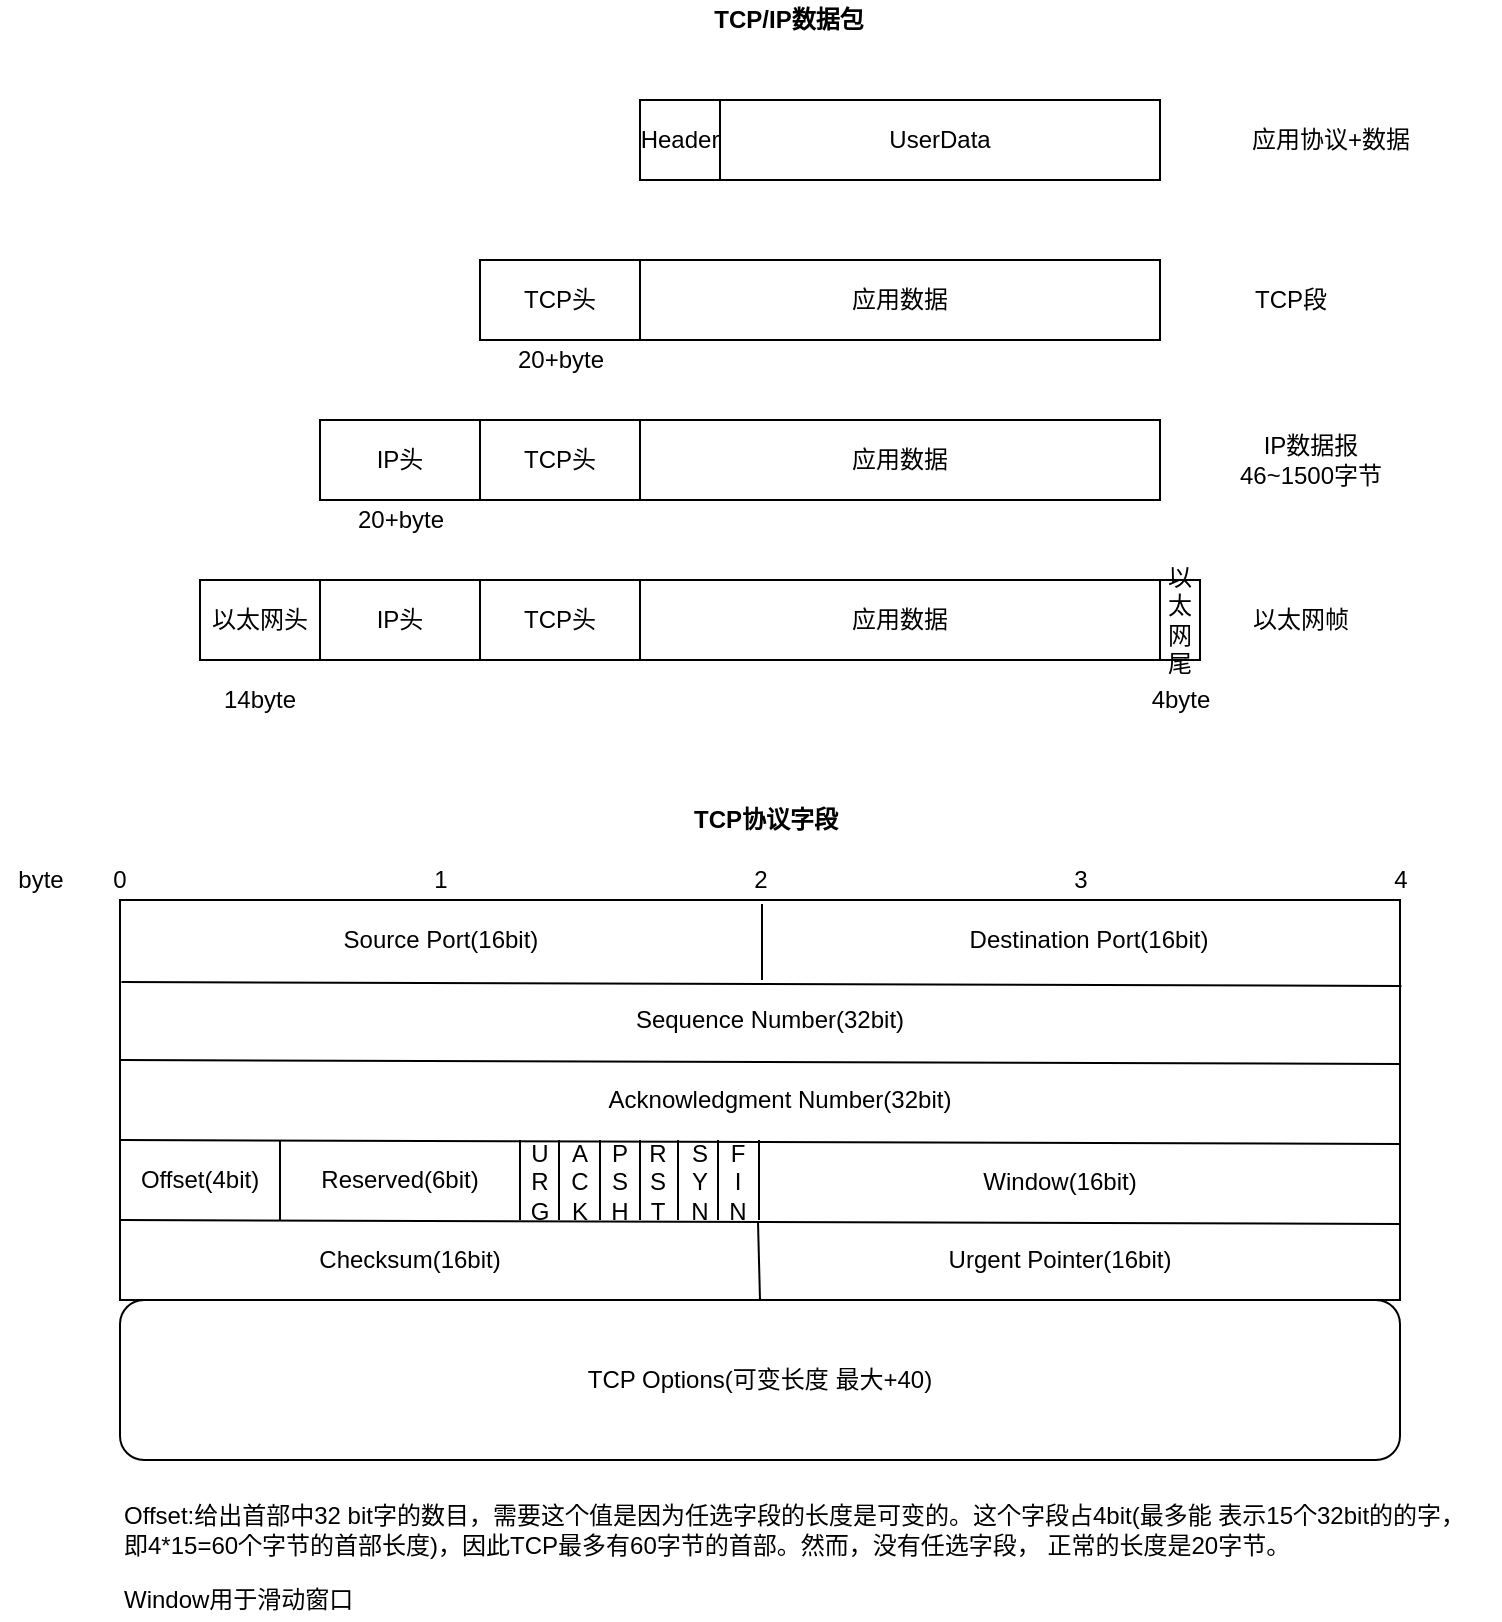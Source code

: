 <mxfile version="13.9.9" type="github">
  <diagram id="Xt9xidFTfuUBzC-xDNx0" name="第 1 页">
    <mxGraphModel dx="1422" dy="794" grid="1" gridSize="10" guides="1" tooltips="1" connect="1" arrows="1" fold="1" page="1" pageScale="1" pageWidth="827" pageHeight="1169" math="0" shadow="0">
      <root>
        <mxCell id="0" />
        <mxCell id="1" parent="0" />
        <mxCell id="f5RlpMbCLp7nDTK8K7TU-2" value="&lt;b&gt;TCP/IP数据包&lt;/b&gt;" style="text;html=1;align=center;verticalAlign=middle;resizable=0;points=[];autosize=1;" vertex="1" parent="1">
          <mxGeometry x="369" y="30" width="90" height="20" as="geometry" />
        </mxCell>
        <mxCell id="f5RlpMbCLp7nDTK8K7TU-3" value="UserData" style="rounded=0;whiteSpace=wrap;html=1;" vertex="1" parent="1">
          <mxGeometry x="380" y="80" width="220" height="40" as="geometry" />
        </mxCell>
        <mxCell id="f5RlpMbCLp7nDTK8K7TU-4" value="Header" style="rounded=0;whiteSpace=wrap;html=1;" vertex="1" parent="1">
          <mxGeometry x="340" y="80" width="40" height="40" as="geometry" />
        </mxCell>
        <mxCell id="f5RlpMbCLp7nDTK8K7TU-14" value="TCP头" style="rounded=0;whiteSpace=wrap;html=1;" vertex="1" parent="1">
          <mxGeometry x="260" y="320" width="80" height="40" as="geometry" />
        </mxCell>
        <mxCell id="f5RlpMbCLp7nDTK8K7TU-16" value="IP头" style="rounded=0;whiteSpace=wrap;html=1;" vertex="1" parent="1">
          <mxGeometry x="180" y="320" width="80" height="40" as="geometry" />
        </mxCell>
        <mxCell id="f5RlpMbCLp7nDTK8K7TU-20" value="以太网头" style="rounded=0;whiteSpace=wrap;html=1;" vertex="1" parent="1">
          <mxGeometry x="120" y="320" width="60" height="40" as="geometry" />
        </mxCell>
        <mxCell id="f5RlpMbCLp7nDTK8K7TU-21" value="以太网&lt;br&gt;尾" style="rounded=0;whiteSpace=wrap;html=1;" vertex="1" parent="1">
          <mxGeometry x="600" y="320" width="20" height="40" as="geometry" />
        </mxCell>
        <mxCell id="f5RlpMbCLp7nDTK8K7TU-23" value="应用数据" style="rounded=0;whiteSpace=wrap;html=1;" vertex="1" parent="1">
          <mxGeometry x="340" y="320" width="260" height="40" as="geometry" />
        </mxCell>
        <mxCell id="f5RlpMbCLp7nDTK8K7TU-24" value="14byte" style="text;html=1;strokeColor=none;fillColor=none;align=center;verticalAlign=middle;whiteSpace=wrap;rounded=0;" vertex="1" parent="1">
          <mxGeometry x="130" y="370" width="40" height="20" as="geometry" />
        </mxCell>
        <mxCell id="f5RlpMbCLp7nDTK8K7TU-25" value="20+byte" style="text;html=1;align=center;verticalAlign=middle;resizable=0;points=[];autosize=1;" vertex="1" parent="1">
          <mxGeometry x="190" y="280" width="60" height="20" as="geometry" />
        </mxCell>
        <mxCell id="f5RlpMbCLp7nDTK8K7TU-27" value="4byte" style="text;html=1;align=center;verticalAlign=middle;resizable=0;points=[];autosize=1;" vertex="1" parent="1">
          <mxGeometry x="590" y="370" width="40" height="20" as="geometry" />
        </mxCell>
        <mxCell id="f5RlpMbCLp7nDTK8K7TU-28" value="TCP头" style="rounded=0;whiteSpace=wrap;html=1;" vertex="1" parent="1">
          <mxGeometry x="260" y="240" width="80" height="40" as="geometry" />
        </mxCell>
        <mxCell id="f5RlpMbCLp7nDTK8K7TU-29" value="IP头" style="rounded=0;whiteSpace=wrap;html=1;" vertex="1" parent="1">
          <mxGeometry x="180" y="240" width="80" height="40" as="geometry" />
        </mxCell>
        <mxCell id="f5RlpMbCLp7nDTK8K7TU-32" value="应用数据" style="rounded=0;whiteSpace=wrap;html=1;" vertex="1" parent="1">
          <mxGeometry x="340" y="240" width="260" height="40" as="geometry" />
        </mxCell>
        <mxCell id="f5RlpMbCLp7nDTK8K7TU-37" value="以太网帧" style="text;html=1;align=center;verticalAlign=middle;resizable=0;points=[];autosize=1;" vertex="1" parent="1">
          <mxGeometry x="640" y="330" width="60" height="20" as="geometry" />
        </mxCell>
        <mxCell id="f5RlpMbCLp7nDTK8K7TU-38" value="IP数据报&lt;br&gt;46~1500字节" style="text;html=1;align=center;verticalAlign=middle;resizable=0;points=[];autosize=1;" vertex="1" parent="1">
          <mxGeometry x="630" y="245" width="90" height="30" as="geometry" />
        </mxCell>
        <mxCell id="f5RlpMbCLp7nDTK8K7TU-40" value="TCP头" style="rounded=0;whiteSpace=wrap;html=1;" vertex="1" parent="1">
          <mxGeometry x="260" y="160" width="80" height="40" as="geometry" />
        </mxCell>
        <mxCell id="f5RlpMbCLp7nDTK8K7TU-41" value="应用数据" style="rounded=0;whiteSpace=wrap;html=1;" vertex="1" parent="1">
          <mxGeometry x="340" y="160" width="260" height="40" as="geometry" />
        </mxCell>
        <mxCell id="f5RlpMbCLp7nDTK8K7TU-42" value="TCP段" style="text;html=1;align=center;verticalAlign=middle;resizable=0;points=[];autosize=1;" vertex="1" parent="1">
          <mxGeometry x="640" y="170" width="50" height="20" as="geometry" />
        </mxCell>
        <mxCell id="f5RlpMbCLp7nDTK8K7TU-43" value="应用协议+数据" style="text;html=1;align=center;verticalAlign=middle;resizable=0;points=[];autosize=1;" vertex="1" parent="1">
          <mxGeometry x="640" y="90" width="90" height="20" as="geometry" />
        </mxCell>
        <mxCell id="f5RlpMbCLp7nDTK8K7TU-44" value="20+byte" style="text;html=1;align=center;verticalAlign=middle;resizable=0;points=[];autosize=1;" vertex="1" parent="1">
          <mxGeometry x="270" y="200" width="60" height="20" as="geometry" />
        </mxCell>
        <mxCell id="f5RlpMbCLp7nDTK8K7TU-45" value="TCP协议字段" style="text;html=1;strokeColor=none;fillColor=none;align=center;verticalAlign=middle;whiteSpace=wrap;rounded=0;fontStyle=1" vertex="1" parent="1">
          <mxGeometry x="360" y="430" width="86" height="20" as="geometry" />
        </mxCell>
        <mxCell id="f5RlpMbCLp7nDTK8K7TU-46" value="" style="rounded=0;whiteSpace=wrap;html=1;" vertex="1" parent="1">
          <mxGeometry x="80" y="480" width="640" height="200" as="geometry" />
        </mxCell>
        <mxCell id="f5RlpMbCLp7nDTK8K7TU-47" value="0" style="text;html=1;strokeColor=none;fillColor=none;align=center;verticalAlign=middle;whiteSpace=wrap;rounded=0;" vertex="1" parent="1">
          <mxGeometry x="60" y="460" width="40" height="20" as="geometry" />
        </mxCell>
        <mxCell id="f5RlpMbCLp7nDTK8K7TU-48" value="1" style="text;html=1;align=center;verticalAlign=middle;resizable=0;points=[];autosize=1;" vertex="1" parent="1">
          <mxGeometry x="230" y="460" width="20" height="20" as="geometry" />
        </mxCell>
        <mxCell id="f5RlpMbCLp7nDTK8K7TU-49" value="byte" style="text;html=1;align=center;verticalAlign=middle;resizable=0;points=[];autosize=1;" vertex="1" parent="1">
          <mxGeometry x="20" y="460" width="40" height="20" as="geometry" />
        </mxCell>
        <mxCell id="f5RlpMbCLp7nDTK8K7TU-50" value="2" style="text;html=1;align=center;verticalAlign=middle;resizable=0;points=[];autosize=1;" vertex="1" parent="1">
          <mxGeometry x="390" y="460" width="20" height="20" as="geometry" />
        </mxCell>
        <mxCell id="f5RlpMbCLp7nDTK8K7TU-51" value="3" style="text;html=1;align=center;verticalAlign=middle;resizable=0;points=[];autosize=1;" vertex="1" parent="1">
          <mxGeometry x="550" y="460" width="20" height="20" as="geometry" />
        </mxCell>
        <mxCell id="f5RlpMbCLp7nDTK8K7TU-52" value="" style="endArrow=none;html=1;exitX=-0.002;exitY=0.205;exitDx=0;exitDy=0;exitPerimeter=0;entryX=0.998;entryY=0.215;entryDx=0;entryDy=0;entryPerimeter=0;" edge="1" parent="1">
          <mxGeometry width="50" height="50" relative="1" as="geometry">
            <mxPoint x="80.72" y="521" as="sourcePoint" />
            <mxPoint x="720.72" y="523" as="targetPoint" />
          </mxGeometry>
        </mxCell>
        <mxCell id="f5RlpMbCLp7nDTK8K7TU-53" value="" style="endArrow=none;html=1;exitX=-0.002;exitY=0.205;exitDx=0;exitDy=0;exitPerimeter=0;entryX=0.998;entryY=0.215;entryDx=0;entryDy=0;entryPerimeter=0;" edge="1" parent="1">
          <mxGeometry width="50" height="50" relative="1" as="geometry">
            <mxPoint x="80.0" y="560" as="sourcePoint" />
            <mxPoint x="720" y="562" as="targetPoint" />
          </mxGeometry>
        </mxCell>
        <mxCell id="f5RlpMbCLp7nDTK8K7TU-54" value="" style="endArrow=none;html=1;exitX=-0.002;exitY=0.205;exitDx=0;exitDy=0;exitPerimeter=0;entryX=0.998;entryY=0.215;entryDx=0;entryDy=0;entryPerimeter=0;" edge="1" parent="1">
          <mxGeometry width="50" height="50" relative="1" as="geometry">
            <mxPoint x="80" y="600" as="sourcePoint" />
            <mxPoint x="720" y="602" as="targetPoint" />
          </mxGeometry>
        </mxCell>
        <mxCell id="f5RlpMbCLp7nDTK8K7TU-55" value="" style="endArrow=none;html=1;exitX=-0.002;exitY=0.205;exitDx=0;exitDy=0;exitPerimeter=0;entryX=0.998;entryY=0.215;entryDx=0;entryDy=0;entryPerimeter=0;" edge="1" parent="1">
          <mxGeometry width="50" height="50" relative="1" as="geometry">
            <mxPoint x="80" y="640" as="sourcePoint" />
            <mxPoint x="720" y="642" as="targetPoint" />
          </mxGeometry>
        </mxCell>
        <mxCell id="f5RlpMbCLp7nDTK8K7TU-56" value="" style="endArrow=none;html=1;entryX=0.55;entryY=1.1;entryDx=0;entryDy=0;entryPerimeter=0;" edge="1" parent="1" target="f5RlpMbCLp7nDTK8K7TU-50">
          <mxGeometry width="50" height="50" relative="1" as="geometry">
            <mxPoint x="401" y="520" as="sourcePoint" />
            <mxPoint x="430" y="450" as="targetPoint" />
            <Array as="points">
              <mxPoint x="401" y="490" />
            </Array>
          </mxGeometry>
        </mxCell>
        <mxCell id="f5RlpMbCLp7nDTK8K7TU-57" value="4" style="text;html=1;align=center;verticalAlign=middle;resizable=0;points=[];autosize=1;" vertex="1" parent="1">
          <mxGeometry x="710" y="460" width="20" height="20" as="geometry" />
        </mxCell>
        <mxCell id="f5RlpMbCLp7nDTK8K7TU-58" value="Source Port(16bit)" style="text;html=1;strokeColor=none;fillColor=none;align=center;verticalAlign=middle;whiteSpace=wrap;rounded=0;" vertex="1" parent="1">
          <mxGeometry x="187.5" y="490" width="105" height="20" as="geometry" />
        </mxCell>
        <mxCell id="f5RlpMbCLp7nDTK8K7TU-59" value="Destination Port(16bit)" style="text;html=1;strokeColor=none;fillColor=none;align=center;verticalAlign=middle;whiteSpace=wrap;rounded=0;" vertex="1" parent="1">
          <mxGeometry x="497.5" y="490" width="132.5" height="20" as="geometry" />
        </mxCell>
        <mxCell id="f5RlpMbCLp7nDTK8K7TU-60" value="Sequence Number(32bit)" style="text;html=1;strokeColor=none;fillColor=none;align=center;verticalAlign=middle;whiteSpace=wrap;rounded=0;" vertex="1" parent="1">
          <mxGeometry x="330" y="530" width="150" height="20" as="geometry" />
        </mxCell>
        <mxCell id="f5RlpMbCLp7nDTK8K7TU-61" value="Acknowledgment Number(32bit)" style="text;html=1;strokeColor=none;fillColor=none;align=center;verticalAlign=middle;whiteSpace=wrap;rounded=0;" vertex="1" parent="1">
          <mxGeometry x="320" y="570" width="180" height="20" as="geometry" />
        </mxCell>
        <mxCell id="f5RlpMbCLp7nDTK8K7TU-62" value="" style="endArrow=none;html=1;" edge="1" parent="1">
          <mxGeometry width="50" height="50" relative="1" as="geometry">
            <mxPoint x="160" y="640" as="sourcePoint" />
            <mxPoint x="160" y="600" as="targetPoint" />
          </mxGeometry>
        </mxCell>
        <mxCell id="f5RlpMbCLp7nDTK8K7TU-63" value="Offset(4bit)" style="text;html=1;strokeColor=none;fillColor=none;align=center;verticalAlign=middle;whiteSpace=wrap;rounded=0;" vertex="1" parent="1">
          <mxGeometry x="100" y="610" width="40" height="20" as="geometry" />
        </mxCell>
        <mxCell id="f5RlpMbCLp7nDTK8K7TU-65" value="" style="endArrow=none;html=1;exitX=0.25;exitY=1;exitDx=0;exitDy=0;" edge="1" parent="1">
          <mxGeometry width="50" height="50" relative="1" as="geometry">
            <mxPoint x="280" y="640" as="sourcePoint" />
            <mxPoint x="280" y="600" as="targetPoint" />
          </mxGeometry>
        </mxCell>
        <mxCell id="f5RlpMbCLp7nDTK8K7TU-66" value="Reserved(6bit)" style="text;html=1;strokeColor=none;fillColor=none;align=center;verticalAlign=middle;whiteSpace=wrap;rounded=0;" vertex="1" parent="1">
          <mxGeometry x="180" y="610" width="80" height="20" as="geometry" />
        </mxCell>
        <mxCell id="f5RlpMbCLp7nDTK8K7TU-67" value="" style="endArrow=none;html=1;" edge="1" parent="1">
          <mxGeometry width="50" height="50" relative="1" as="geometry">
            <mxPoint x="399.5" y="640" as="sourcePoint" />
            <mxPoint x="399.5" y="600" as="targetPoint" />
          </mxGeometry>
        </mxCell>
        <mxCell id="f5RlpMbCLp7nDTK8K7TU-72" value="" style="endArrow=none;html=1;" edge="1" parent="1">
          <mxGeometry width="50" height="50" relative="1" as="geometry">
            <mxPoint x="340" y="640" as="sourcePoint" />
            <mxPoint x="340" y="600" as="targetPoint" />
          </mxGeometry>
        </mxCell>
        <mxCell id="f5RlpMbCLp7nDTK8K7TU-73" value="" style="endArrow=none;html=1;" edge="1" parent="1">
          <mxGeometry width="50" height="50" relative="1" as="geometry">
            <mxPoint x="320" y="640" as="sourcePoint" />
            <mxPoint x="320" y="600" as="targetPoint" />
          </mxGeometry>
        </mxCell>
        <mxCell id="f5RlpMbCLp7nDTK8K7TU-74" value="" style="endArrow=none;html=1;" edge="1" parent="1">
          <mxGeometry width="50" height="50" relative="1" as="geometry">
            <mxPoint x="299.5" y="640" as="sourcePoint" />
            <mxPoint x="299.5" y="600" as="targetPoint" />
          </mxGeometry>
        </mxCell>
        <mxCell id="f5RlpMbCLp7nDTK8K7TU-75" value="" style="endArrow=none;html=1;" edge="1" parent="1">
          <mxGeometry width="50" height="50" relative="1" as="geometry">
            <mxPoint x="359" y="640" as="sourcePoint" />
            <mxPoint x="359" y="600" as="targetPoint" />
          </mxGeometry>
        </mxCell>
        <mxCell id="f5RlpMbCLp7nDTK8K7TU-76" value="" style="endArrow=none;html=1;" edge="1" parent="1">
          <mxGeometry width="50" height="50" relative="1" as="geometry">
            <mxPoint x="379" y="640" as="sourcePoint" />
            <mxPoint x="379" y="600" as="targetPoint" />
          </mxGeometry>
        </mxCell>
        <mxCell id="f5RlpMbCLp7nDTK8K7TU-77" value="U&lt;br&gt;R&lt;br&gt;G" style="text;html=1;strokeColor=none;fillColor=none;align=center;verticalAlign=middle;whiteSpace=wrap;rounded=0;labelPosition=center;verticalLabelPosition=middle;horizontal=0;rotation=90;" vertex="1" parent="1">
          <mxGeometry x="270" y="611" width="40" height="20" as="geometry" />
        </mxCell>
        <mxCell id="f5RlpMbCLp7nDTK8K7TU-79" value="A&lt;br&gt;C&lt;br&gt;K" style="text;html=1;strokeColor=none;fillColor=none;align=center;verticalAlign=middle;whiteSpace=wrap;rounded=0;labelPosition=center;verticalLabelPosition=middle;horizontal=0;rotation=90;" vertex="1" parent="1">
          <mxGeometry x="290" y="611" width="40" height="20" as="geometry" />
        </mxCell>
        <mxCell id="f5RlpMbCLp7nDTK8K7TU-80" value="P&lt;br&gt;S&lt;br&gt;H" style="text;html=1;strokeColor=none;fillColor=none;align=center;verticalAlign=middle;whiteSpace=wrap;rounded=0;labelPosition=center;verticalLabelPosition=middle;horizontal=0;rotation=90;" vertex="1" parent="1">
          <mxGeometry x="310" y="611" width="40" height="20" as="geometry" />
        </mxCell>
        <mxCell id="f5RlpMbCLp7nDTK8K7TU-81" value="R&lt;br&gt;S&lt;br&gt;T" style="text;html=1;strokeColor=none;fillColor=none;align=center;verticalAlign=middle;whiteSpace=wrap;rounded=0;labelPosition=center;verticalLabelPosition=middle;horizontal=0;rotation=90;" vertex="1" parent="1">
          <mxGeometry x="329" y="611" width="40" height="20" as="geometry" />
        </mxCell>
        <mxCell id="f5RlpMbCLp7nDTK8K7TU-82" value="S&lt;br&gt;Y&lt;br&gt;N" style="text;html=1;strokeColor=none;fillColor=none;align=center;verticalAlign=middle;whiteSpace=wrap;rounded=0;labelPosition=center;verticalLabelPosition=middle;horizontal=0;rotation=90;" vertex="1" parent="1">
          <mxGeometry x="350" y="611" width="40" height="20" as="geometry" />
        </mxCell>
        <mxCell id="f5RlpMbCLp7nDTK8K7TU-83" value="F&lt;br&gt;I&lt;br&gt;N" style="text;html=1;strokeColor=none;fillColor=none;align=center;verticalAlign=middle;whiteSpace=wrap;rounded=0;labelPosition=center;verticalLabelPosition=middle;horizontal=0;rotation=90;" vertex="1" parent="1">
          <mxGeometry x="369" y="611" width="40" height="20" as="geometry" />
        </mxCell>
        <mxCell id="f5RlpMbCLp7nDTK8K7TU-84" value="Window(16bit)" style="text;html=1;strokeColor=none;fillColor=none;align=center;verticalAlign=middle;whiteSpace=wrap;rounded=0;" vertex="1" parent="1">
          <mxGeometry x="530" y="611" width="40" height="20" as="geometry" />
        </mxCell>
        <mxCell id="f5RlpMbCLp7nDTK8K7TU-85" value="" style="endArrow=none;html=1;exitX=0.5;exitY=1;exitDx=0;exitDy=0;entryX=1;entryY=0;entryDx=0;entryDy=0;" edge="1" parent="1" source="f5RlpMbCLp7nDTK8K7TU-46" target="f5RlpMbCLp7nDTK8K7TU-83">
          <mxGeometry width="50" height="50" relative="1" as="geometry">
            <mxPoint x="370" y="530" as="sourcePoint" />
            <mxPoint x="420" y="480" as="targetPoint" />
          </mxGeometry>
        </mxCell>
        <mxCell id="f5RlpMbCLp7nDTK8K7TU-86" value="Checksum(16bit)" style="text;html=1;strokeColor=none;fillColor=none;align=center;verticalAlign=middle;whiteSpace=wrap;rounded=0;" vertex="1" parent="1">
          <mxGeometry x="205" y="650" width="40" height="20" as="geometry" />
        </mxCell>
        <mxCell id="f5RlpMbCLp7nDTK8K7TU-87" value="Urgent Pointer(16bit)" style="text;html=1;strokeColor=none;fillColor=none;align=center;verticalAlign=middle;whiteSpace=wrap;rounded=0;" vertex="1" parent="1">
          <mxGeometry x="460" y="650" width="180" height="20" as="geometry" />
        </mxCell>
        <mxCell id="f5RlpMbCLp7nDTK8K7TU-88" value="TCP Options(可变长度 最大+40)" style="rounded=1;whiteSpace=wrap;html=1;" vertex="1" parent="1">
          <mxGeometry x="80" y="680" width="640" height="80" as="geometry" />
        </mxCell>
        <mxCell id="f5RlpMbCLp7nDTK8K7TU-90" value="Offset:给出首部中32 bit字的数目，需要这个值是因为任选字段的长度是可变的。这个字段占4bit(最多能 表示15个32bit的的字，&lt;br&gt;即4*15=60个字节的首部长度)，因此TCP最多有60字节的首部。然而，没有任选字段， 正常的长度是20字节。" style="text;html=1;align=left;verticalAlign=middle;resizable=0;points=[];autosize=1;" vertex="1" parent="1">
          <mxGeometry x="80" y="780" width="690" height="30" as="geometry" />
        </mxCell>
        <mxCell id="f5RlpMbCLp7nDTK8K7TU-91" value="Window用于滑动窗口" style="text;html=1;strokeColor=none;fillColor=none;align=left;verticalAlign=middle;whiteSpace=wrap;rounded=0;" vertex="1" parent="1">
          <mxGeometry x="80" y="820" width="150" height="20" as="geometry" />
        </mxCell>
      </root>
    </mxGraphModel>
  </diagram>
</mxfile>
